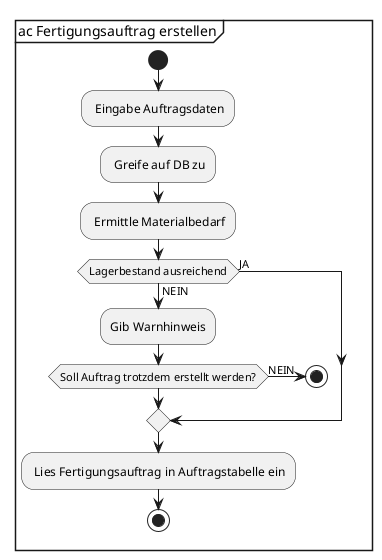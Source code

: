 @startuml Auftrag erstellen
mainframe ac Fertigungsauftrag erstellen

start

: Eingabe Auftragsdaten;
: Greife auf DB zu;
: Ermittle Materialbedarf;
if (Lagerbestand ausreichend) then (JA)
else (NEIN)
    :Gib Warnhinweis;
    if (Soll Auftrag trotzdem erstellt werden?) then (NEIN)
        stop
    endif
    

endif
: Lies Fertigungsauftrag in Auftragstabelle ein;
stop


@enduml